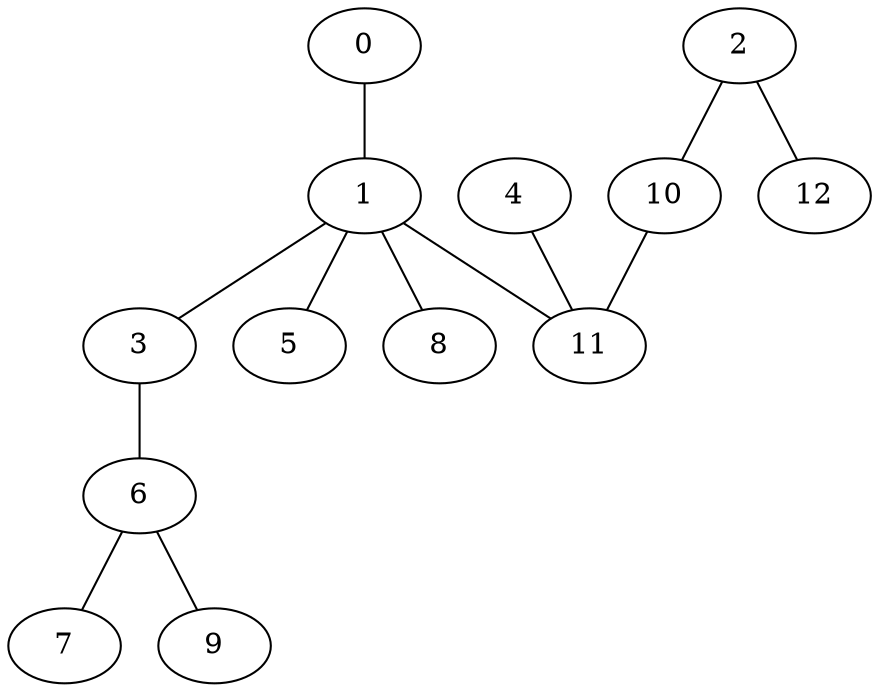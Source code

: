 graph Circle250 {
0
1
2
3
4
5
6
7
8
9
10
11
12
6 -- 9
1 -- 8
0 -- 1
6 -- 7
2 -- 12
10 -- 11
1 -- 5
1 -- 11
4 -- 11
2 -- 10
1 -- 3
3 -- 6
}